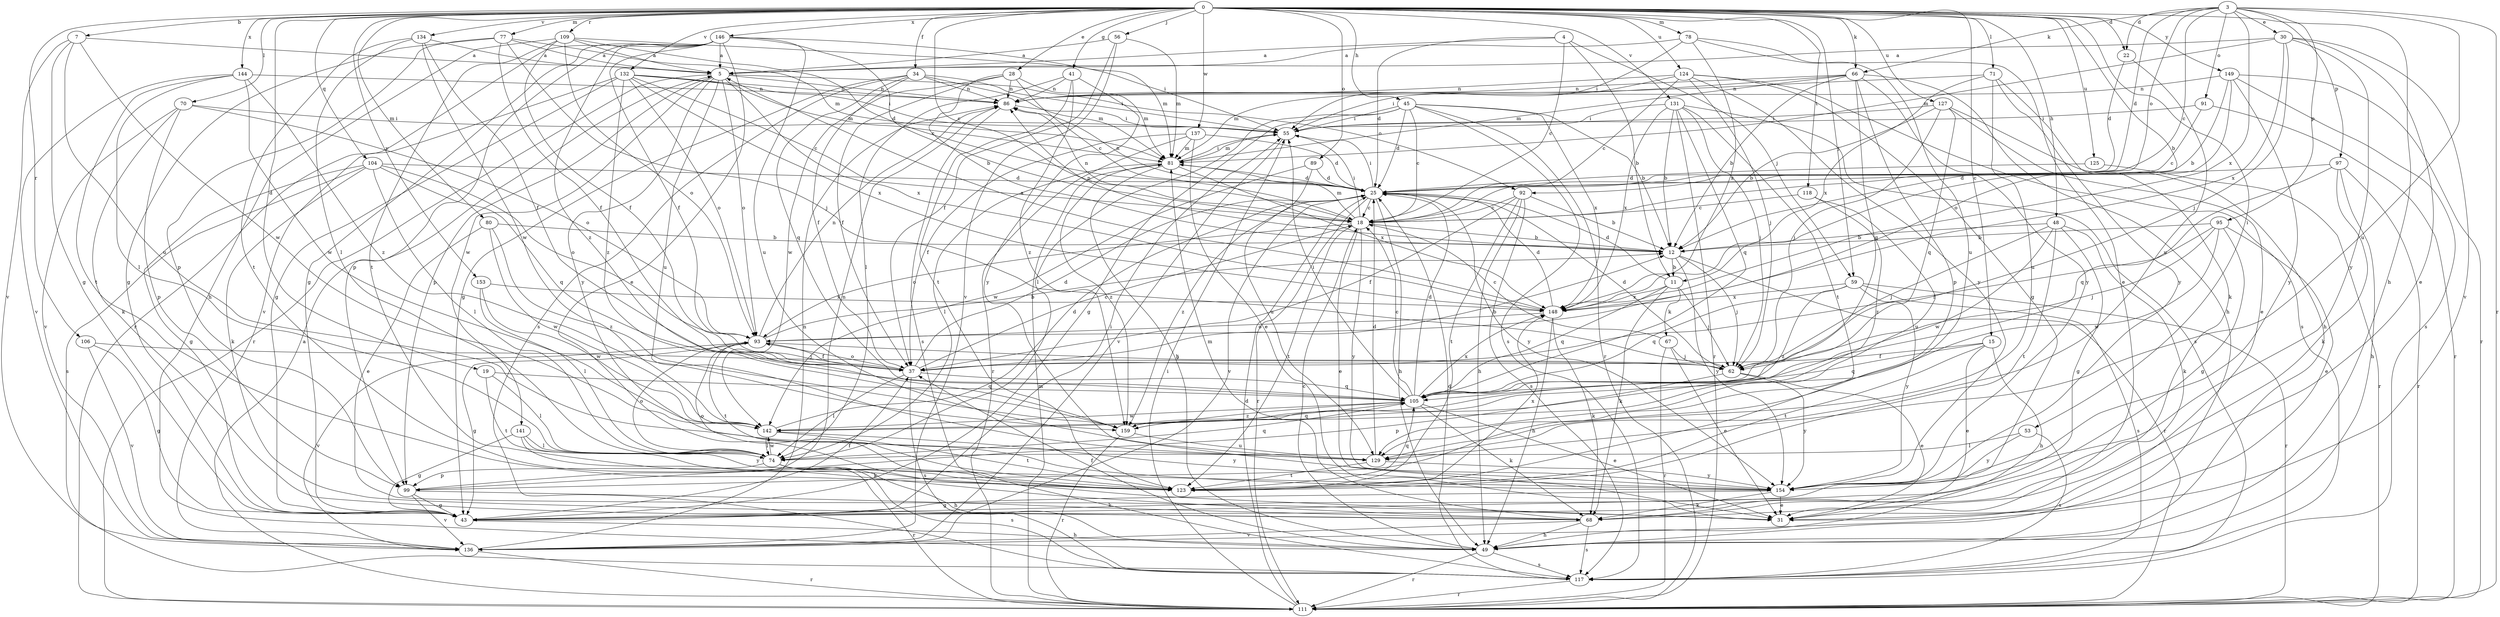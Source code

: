 strict digraph  {
0;
3;
4;
5;
7;
11;
12;
15;
18;
19;
22;
25;
28;
30;
31;
34;
37;
41;
43;
45;
48;
49;
53;
55;
56;
59;
62;
66;
67;
68;
70;
71;
74;
77;
78;
80;
81;
86;
89;
91;
92;
93;
95;
97;
99;
104;
105;
106;
109;
111;
117;
118;
123;
124;
125;
127;
129;
131;
132;
134;
136;
137;
141;
142;
144;
146;
148;
149;
153;
154;
159;
0 -> 7  [label=b];
0 -> 11  [label=b];
0 -> 15  [label=c];
0 -> 18  [label=c];
0 -> 19  [label=d];
0 -> 22  [label=d];
0 -> 28  [label=e];
0 -> 34  [label=f];
0 -> 41  [label=g];
0 -> 45  [label=h];
0 -> 48  [label=h];
0 -> 49  [label=h];
0 -> 53  [label=i];
0 -> 56  [label=j];
0 -> 59  [label=j];
0 -> 66  [label=k];
0 -> 70  [label=l];
0 -> 71  [label=l];
0 -> 77  [label=m];
0 -> 78  [label=m];
0 -> 80  [label=m];
0 -> 89  [label=o];
0 -> 104  [label=q];
0 -> 106  [label=r];
0 -> 109  [label=r];
0 -> 118  [label=t];
0 -> 124  [label=u];
0 -> 125  [label=u];
0 -> 127  [label=u];
0 -> 131  [label=v];
0 -> 132  [label=v];
0 -> 134  [label=v];
0 -> 137  [label=w];
0 -> 144  [label=x];
0 -> 146  [label=x];
0 -> 149  [label=y];
0 -> 153  [label=y];
3 -> 18  [label=c];
3 -> 22  [label=d];
3 -> 25  [label=d];
3 -> 30  [label=e];
3 -> 66  [label=k];
3 -> 91  [label=o];
3 -> 92  [label=o];
3 -> 95  [label=p];
3 -> 97  [label=p];
3 -> 111  [label=r];
3 -> 129  [label=u];
3 -> 148  [label=x];
4 -> 5  [label=a];
4 -> 11  [label=b];
4 -> 18  [label=c];
4 -> 25  [label=d];
4 -> 59  [label=j];
5 -> 86  [label=n];
5 -> 92  [label=o];
5 -> 93  [label=o];
5 -> 99  [label=p];
5 -> 111  [label=r];
5 -> 129  [label=u];
5 -> 141  [label=w];
5 -> 148  [label=x];
5 -> 154  [label=y];
7 -> 5  [label=a];
7 -> 43  [label=g];
7 -> 129  [label=u];
7 -> 136  [label=v];
7 -> 142  [label=w];
11 -> 25  [label=d];
11 -> 62  [label=j];
11 -> 67  [label=k];
11 -> 68  [label=k];
11 -> 105  [label=q];
11 -> 148  [label=x];
12 -> 11  [label=b];
12 -> 62  [label=j];
12 -> 86  [label=n];
12 -> 111  [label=r];
12 -> 154  [label=y];
15 -> 31  [label=e];
15 -> 37  [label=f];
15 -> 49  [label=h];
15 -> 105  [label=q];
15 -> 123  [label=t];
18 -> 12  [label=b];
18 -> 31  [label=e];
18 -> 55  [label=i];
18 -> 81  [label=m];
18 -> 86  [label=n];
18 -> 93  [label=o];
18 -> 123  [label=t];
18 -> 154  [label=y];
19 -> 74  [label=l];
19 -> 105  [label=q];
19 -> 123  [label=t];
22 -> 25  [label=d];
22 -> 129  [label=u];
25 -> 18  [label=c];
25 -> 49  [label=h];
25 -> 55  [label=i];
25 -> 86  [label=n];
25 -> 111  [label=r];
25 -> 136  [label=v];
25 -> 154  [label=y];
25 -> 159  [label=z];
28 -> 12  [label=b];
28 -> 18  [label=c];
28 -> 37  [label=f];
28 -> 81  [label=m];
28 -> 86  [label=n];
28 -> 142  [label=w];
30 -> 5  [label=a];
30 -> 31  [label=e];
30 -> 62  [label=j];
30 -> 81  [label=m];
30 -> 136  [label=v];
30 -> 148  [label=x];
30 -> 154  [label=y];
34 -> 37  [label=f];
34 -> 43  [label=g];
34 -> 55  [label=i];
34 -> 81  [label=m];
34 -> 86  [label=n];
34 -> 105  [label=q];
34 -> 117  [label=s];
37 -> 12  [label=b];
37 -> 18  [label=c];
37 -> 25  [label=d];
37 -> 74  [label=l];
37 -> 93  [label=o];
37 -> 105  [label=q];
37 -> 117  [label=s];
41 -> 74  [label=l];
41 -> 86  [label=n];
41 -> 123  [label=t];
41 -> 154  [label=y];
41 -> 159  [label=z];
43 -> 37  [label=f];
43 -> 49  [label=h];
43 -> 55  [label=i];
45 -> 12  [label=b];
45 -> 18  [label=c];
45 -> 25  [label=d];
45 -> 43  [label=g];
45 -> 55  [label=i];
45 -> 74  [label=l];
45 -> 111  [label=r];
45 -> 117  [label=s];
45 -> 148  [label=x];
48 -> 12  [label=b];
48 -> 43  [label=g];
48 -> 62  [label=j];
48 -> 68  [label=k];
48 -> 123  [label=t];
48 -> 142  [label=w];
49 -> 18  [label=c];
49 -> 37  [label=f];
49 -> 111  [label=r];
49 -> 117  [label=s];
53 -> 74  [label=l];
53 -> 117  [label=s];
53 -> 154  [label=y];
55 -> 81  [label=m];
55 -> 136  [label=v];
56 -> 5  [label=a];
56 -> 37  [label=f];
56 -> 81  [label=m];
56 -> 136  [label=v];
59 -> 105  [label=q];
59 -> 111  [label=r];
59 -> 117  [label=s];
59 -> 148  [label=x];
59 -> 154  [label=y];
59 -> 159  [label=z];
62 -> 25  [label=d];
62 -> 31  [label=e];
62 -> 99  [label=p];
62 -> 154  [label=y];
66 -> 12  [label=b];
66 -> 49  [label=h];
66 -> 55  [label=i];
66 -> 81  [label=m];
66 -> 86  [label=n];
66 -> 99  [label=p];
66 -> 105  [label=q];
66 -> 154  [label=y];
67 -> 18  [label=c];
67 -> 31  [label=e];
67 -> 62  [label=j];
67 -> 111  [label=r];
68 -> 49  [label=h];
68 -> 81  [label=m];
68 -> 117  [label=s];
68 -> 136  [label=v];
70 -> 55  [label=i];
70 -> 68  [label=k];
70 -> 93  [label=o];
70 -> 99  [label=p];
70 -> 136  [label=v];
71 -> 68  [label=k];
71 -> 86  [label=n];
71 -> 129  [label=u];
71 -> 148  [label=x];
71 -> 154  [label=y];
74 -> 49  [label=h];
74 -> 93  [label=o];
74 -> 99  [label=p];
74 -> 105  [label=q];
74 -> 111  [label=r];
74 -> 117  [label=s];
74 -> 142  [label=w];
77 -> 5  [label=a];
77 -> 37  [label=f];
77 -> 43  [label=g];
77 -> 62  [label=j];
77 -> 81  [label=m];
77 -> 99  [label=p];
78 -> 5  [label=a];
78 -> 31  [label=e];
78 -> 55  [label=i];
78 -> 129  [label=u];
78 -> 148  [label=x];
80 -> 12  [label=b];
80 -> 31  [label=e];
80 -> 142  [label=w];
80 -> 159  [label=z];
81 -> 25  [label=d];
81 -> 49  [label=h];
81 -> 55  [label=i];
81 -> 74  [label=l];
81 -> 148  [label=x];
81 -> 159  [label=z];
86 -> 55  [label=i];
86 -> 117  [label=s];
89 -> 25  [label=d];
89 -> 129  [label=u];
89 -> 142  [label=w];
91 -> 18  [label=c];
91 -> 55  [label=i];
91 -> 111  [label=r];
92 -> 12  [label=b];
92 -> 18  [label=c];
92 -> 37  [label=f];
92 -> 49  [label=h];
92 -> 117  [label=s];
92 -> 123  [label=t];
93 -> 12  [label=b];
93 -> 37  [label=f];
93 -> 43  [label=g];
93 -> 62  [label=j];
93 -> 86  [label=n];
93 -> 123  [label=t];
93 -> 136  [label=v];
95 -> 12  [label=b];
95 -> 31  [label=e];
95 -> 37  [label=f];
95 -> 43  [label=g];
95 -> 62  [label=j];
95 -> 142  [label=w];
97 -> 25  [label=d];
97 -> 49  [label=h];
97 -> 68  [label=k];
97 -> 105  [label=q];
97 -> 111  [label=r];
99 -> 43  [label=g];
99 -> 68  [label=k];
99 -> 86  [label=n];
99 -> 136  [label=v];
104 -> 25  [label=d];
104 -> 43  [label=g];
104 -> 68  [label=k];
104 -> 74  [label=l];
104 -> 93  [label=o];
104 -> 105  [label=q];
104 -> 117  [label=s];
105 -> 18  [label=c];
105 -> 25  [label=d];
105 -> 31  [label=e];
105 -> 55  [label=i];
105 -> 68  [label=k];
105 -> 142  [label=w];
105 -> 148  [label=x];
105 -> 159  [label=z];
106 -> 43  [label=g];
106 -> 62  [label=j];
106 -> 136  [label=v];
109 -> 5  [label=a];
109 -> 25  [label=d];
109 -> 37  [label=f];
109 -> 49  [label=h];
109 -> 55  [label=i];
109 -> 93  [label=o];
109 -> 123  [label=t];
111 -> 5  [label=a];
111 -> 25  [label=d];
111 -> 55  [label=i];
111 -> 81  [label=m];
117 -> 25  [label=d];
117 -> 111  [label=r];
118 -> 18  [label=c];
118 -> 129  [label=u];
118 -> 159  [label=z];
123 -> 93  [label=o];
123 -> 105  [label=q];
123 -> 148  [label=x];
124 -> 18  [label=c];
124 -> 43  [label=g];
124 -> 62  [label=j];
124 -> 81  [label=m];
124 -> 86  [label=n];
124 -> 117  [label=s];
124 -> 154  [label=y];
125 -> 25  [label=d];
125 -> 111  [label=r];
127 -> 12  [label=b];
127 -> 31  [label=e];
127 -> 49  [label=h];
127 -> 55  [label=i];
127 -> 62  [label=j];
127 -> 105  [label=q];
129 -> 25  [label=d];
129 -> 123  [label=t];
129 -> 154  [label=y];
131 -> 12  [label=b];
131 -> 55  [label=i];
131 -> 62  [label=j];
131 -> 105  [label=q];
131 -> 111  [label=r];
131 -> 117  [label=s];
131 -> 123  [label=t];
131 -> 148  [label=x];
132 -> 18  [label=c];
132 -> 43  [label=g];
132 -> 55  [label=i];
132 -> 81  [label=m];
132 -> 86  [label=n];
132 -> 93  [label=o];
132 -> 136  [label=v];
132 -> 148  [label=x];
132 -> 159  [label=z];
134 -> 5  [label=a];
134 -> 37  [label=f];
134 -> 74  [label=l];
134 -> 123  [label=t];
134 -> 142  [label=w];
136 -> 86  [label=n];
136 -> 111  [label=r];
137 -> 25  [label=d];
137 -> 31  [label=e];
137 -> 37  [label=f];
137 -> 81  [label=m];
137 -> 111  [label=r];
141 -> 43  [label=g];
141 -> 68  [label=k];
141 -> 74  [label=l];
141 -> 154  [label=y];
142 -> 25  [label=d];
142 -> 74  [label=l];
142 -> 123  [label=t];
142 -> 154  [label=y];
144 -> 74  [label=l];
144 -> 86  [label=n];
144 -> 123  [label=t];
144 -> 136  [label=v];
144 -> 142  [label=w];
144 -> 159  [label=z];
146 -> 5  [label=a];
146 -> 18  [label=c];
146 -> 31  [label=e];
146 -> 37  [label=f];
146 -> 43  [label=g];
146 -> 81  [label=m];
146 -> 99  [label=p];
146 -> 111  [label=r];
146 -> 129  [label=u];
146 -> 159  [label=z];
148 -> 5  [label=a];
148 -> 25  [label=d];
148 -> 49  [label=h];
148 -> 68  [label=k];
148 -> 93  [label=o];
149 -> 12  [label=b];
149 -> 86  [label=n];
149 -> 93  [label=o];
149 -> 111  [label=r];
149 -> 117  [label=s];
149 -> 154  [label=y];
153 -> 74  [label=l];
153 -> 142  [label=w];
153 -> 148  [label=x];
154 -> 31  [label=e];
154 -> 43  [label=g];
154 -> 68  [label=k];
159 -> 105  [label=q];
159 -> 111  [label=r];
159 -> 129  [label=u];
}
